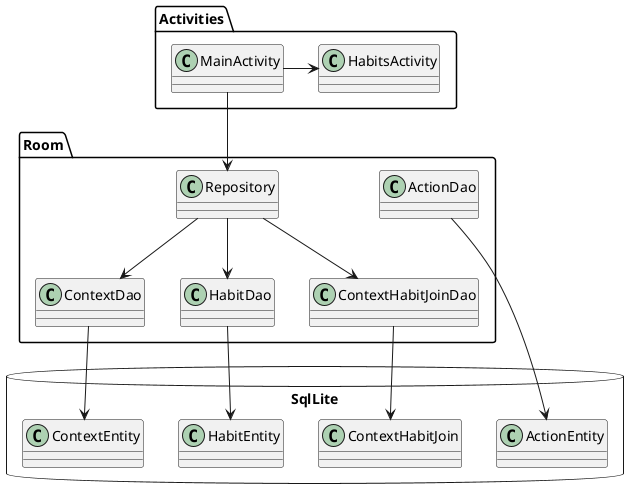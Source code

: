 @startuml

package "Activities" {
    class MainActivity
    class HabitsActivity
}

package "Room" {
    class Repository

    class ActionDao
    class ContextDao
    class HabitDao
    class ContextHabitJoinDao

    Repository --> ContextDao
    Repository --> HabitDao
    Repository --> ContextHabitJoinDao
}

database "SqlLite" {
    class ActionEntity
    class ContextEntity
    class HabitEntity
    class ContextHabitJoin
}

MainActivity --> Repository
MainActivity -> HabitsActivity

ActionDao -->  ActionEntity
ContextDao -->  ContextEntity
HabitDao -->  HabitEntity
ContextHabitJoinDao -->  ContextHabitJoin

@enduml

